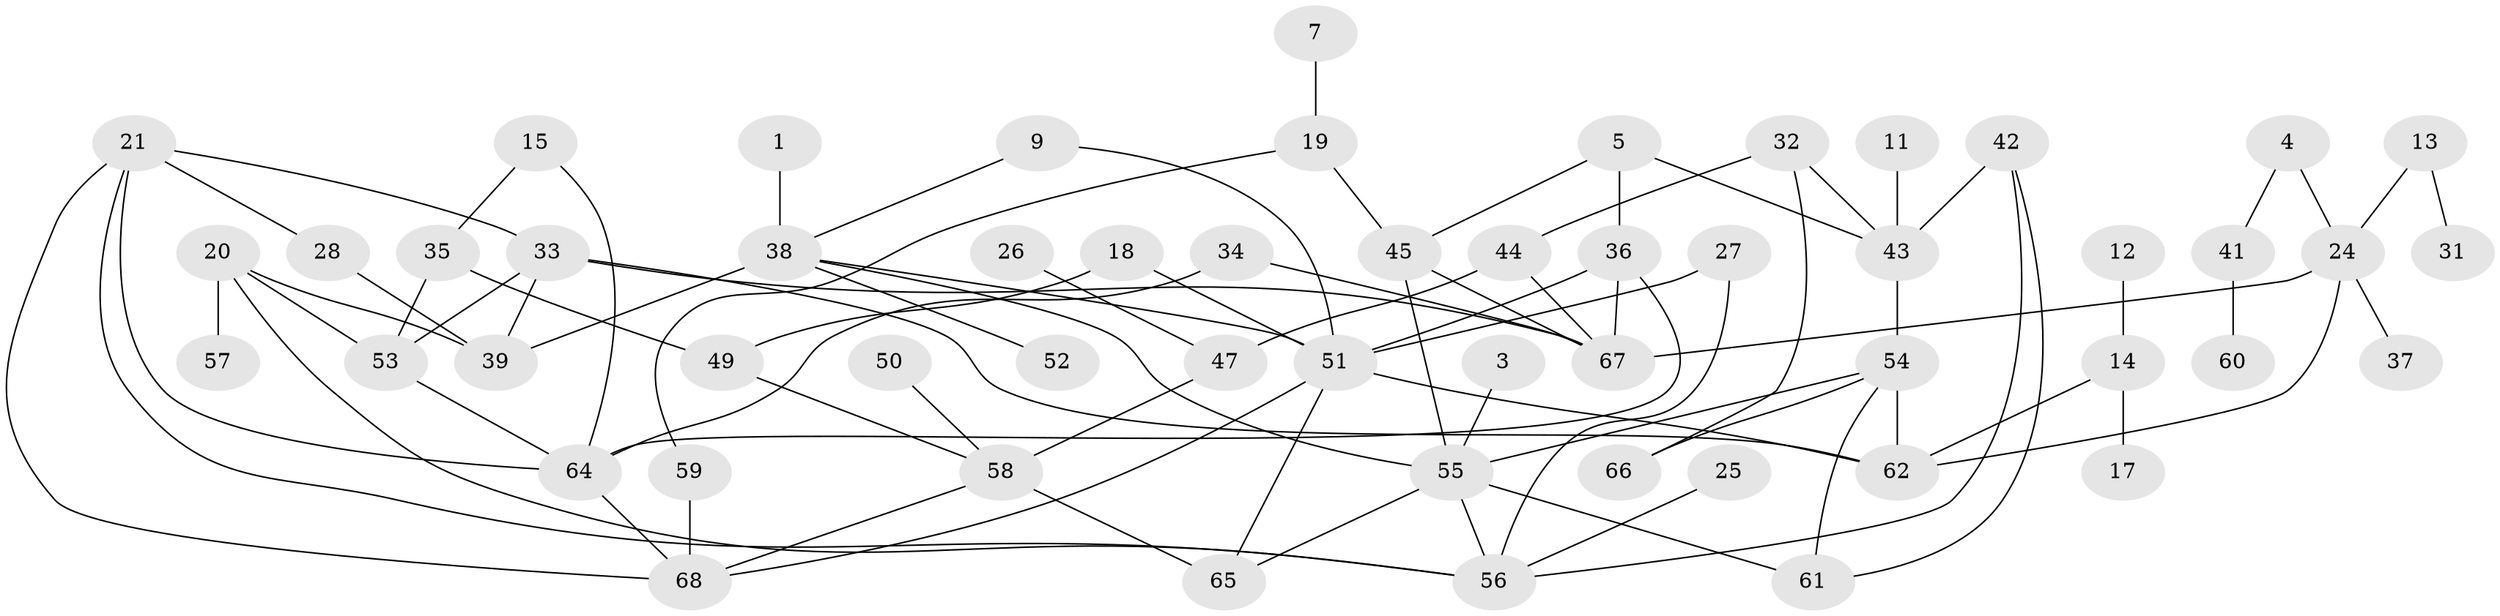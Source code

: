 // original degree distribution, {3: 0.14814814814814814, 1: 0.23703703703703705, 5: 0.044444444444444446, 0: 0.07407407407407407, 2: 0.3333333333333333, 4: 0.1259259259259259, 6: 0.037037037037037035}
// Generated by graph-tools (version 1.1) at 2025/49/03/09/25 03:49:11]
// undirected, 55 vertices, 84 edges
graph export_dot {
graph [start="1"]
  node [color=gray90,style=filled];
  1;
  3;
  4;
  5;
  7;
  9;
  11;
  12;
  13;
  14;
  15;
  17;
  18;
  19;
  20;
  21;
  24;
  25;
  26;
  27;
  28;
  31;
  32;
  33;
  34;
  35;
  36;
  37;
  38;
  39;
  41;
  42;
  43;
  44;
  45;
  47;
  49;
  50;
  51;
  52;
  53;
  54;
  55;
  56;
  57;
  58;
  59;
  60;
  61;
  62;
  64;
  65;
  66;
  67;
  68;
  1 -- 38 [weight=1.0];
  3 -- 55 [weight=1.0];
  4 -- 24 [weight=1.0];
  4 -- 41 [weight=1.0];
  5 -- 36 [weight=1.0];
  5 -- 43 [weight=1.0];
  5 -- 45 [weight=1.0];
  7 -- 19 [weight=1.0];
  9 -- 38 [weight=1.0];
  9 -- 51 [weight=1.0];
  11 -- 43 [weight=1.0];
  12 -- 14 [weight=1.0];
  13 -- 24 [weight=1.0];
  13 -- 31 [weight=1.0];
  14 -- 17 [weight=1.0];
  14 -- 62 [weight=1.0];
  15 -- 35 [weight=1.0];
  15 -- 64 [weight=1.0];
  18 -- 49 [weight=1.0];
  18 -- 51 [weight=1.0];
  19 -- 45 [weight=1.0];
  19 -- 59 [weight=1.0];
  20 -- 39 [weight=1.0];
  20 -- 53 [weight=1.0];
  20 -- 56 [weight=1.0];
  20 -- 57 [weight=1.0];
  21 -- 28 [weight=1.0];
  21 -- 33 [weight=1.0];
  21 -- 56 [weight=1.0];
  21 -- 64 [weight=1.0];
  21 -- 68 [weight=1.0];
  24 -- 37 [weight=1.0];
  24 -- 62 [weight=1.0];
  24 -- 67 [weight=1.0];
  25 -- 56 [weight=1.0];
  26 -- 47 [weight=1.0];
  27 -- 51 [weight=1.0];
  27 -- 56 [weight=1.0];
  28 -- 39 [weight=1.0];
  32 -- 43 [weight=1.0];
  32 -- 44 [weight=1.0];
  32 -- 66 [weight=1.0];
  33 -- 39 [weight=1.0];
  33 -- 53 [weight=1.0];
  33 -- 62 [weight=1.0];
  33 -- 67 [weight=1.0];
  34 -- 64 [weight=1.0];
  34 -- 67 [weight=1.0];
  35 -- 49 [weight=1.0];
  35 -- 53 [weight=1.0];
  36 -- 51 [weight=1.0];
  36 -- 64 [weight=1.0];
  36 -- 67 [weight=2.0];
  38 -- 39 [weight=1.0];
  38 -- 51 [weight=1.0];
  38 -- 52 [weight=1.0];
  38 -- 55 [weight=1.0];
  41 -- 60 [weight=1.0];
  42 -- 43 [weight=1.0];
  42 -- 56 [weight=1.0];
  42 -- 61 [weight=1.0];
  43 -- 54 [weight=1.0];
  44 -- 47 [weight=1.0];
  44 -- 67 [weight=1.0];
  45 -- 55 [weight=1.0];
  45 -- 67 [weight=1.0];
  47 -- 58 [weight=1.0];
  49 -- 58 [weight=1.0];
  50 -- 58 [weight=1.0];
  51 -- 62 [weight=1.0];
  51 -- 65 [weight=1.0];
  51 -- 68 [weight=1.0];
  53 -- 64 [weight=1.0];
  54 -- 55 [weight=1.0];
  54 -- 61 [weight=1.0];
  54 -- 62 [weight=2.0];
  54 -- 66 [weight=1.0];
  55 -- 56 [weight=1.0];
  55 -- 61 [weight=1.0];
  55 -- 65 [weight=1.0];
  58 -- 65 [weight=2.0];
  58 -- 68 [weight=1.0];
  59 -- 68 [weight=1.0];
  64 -- 68 [weight=1.0];
}
